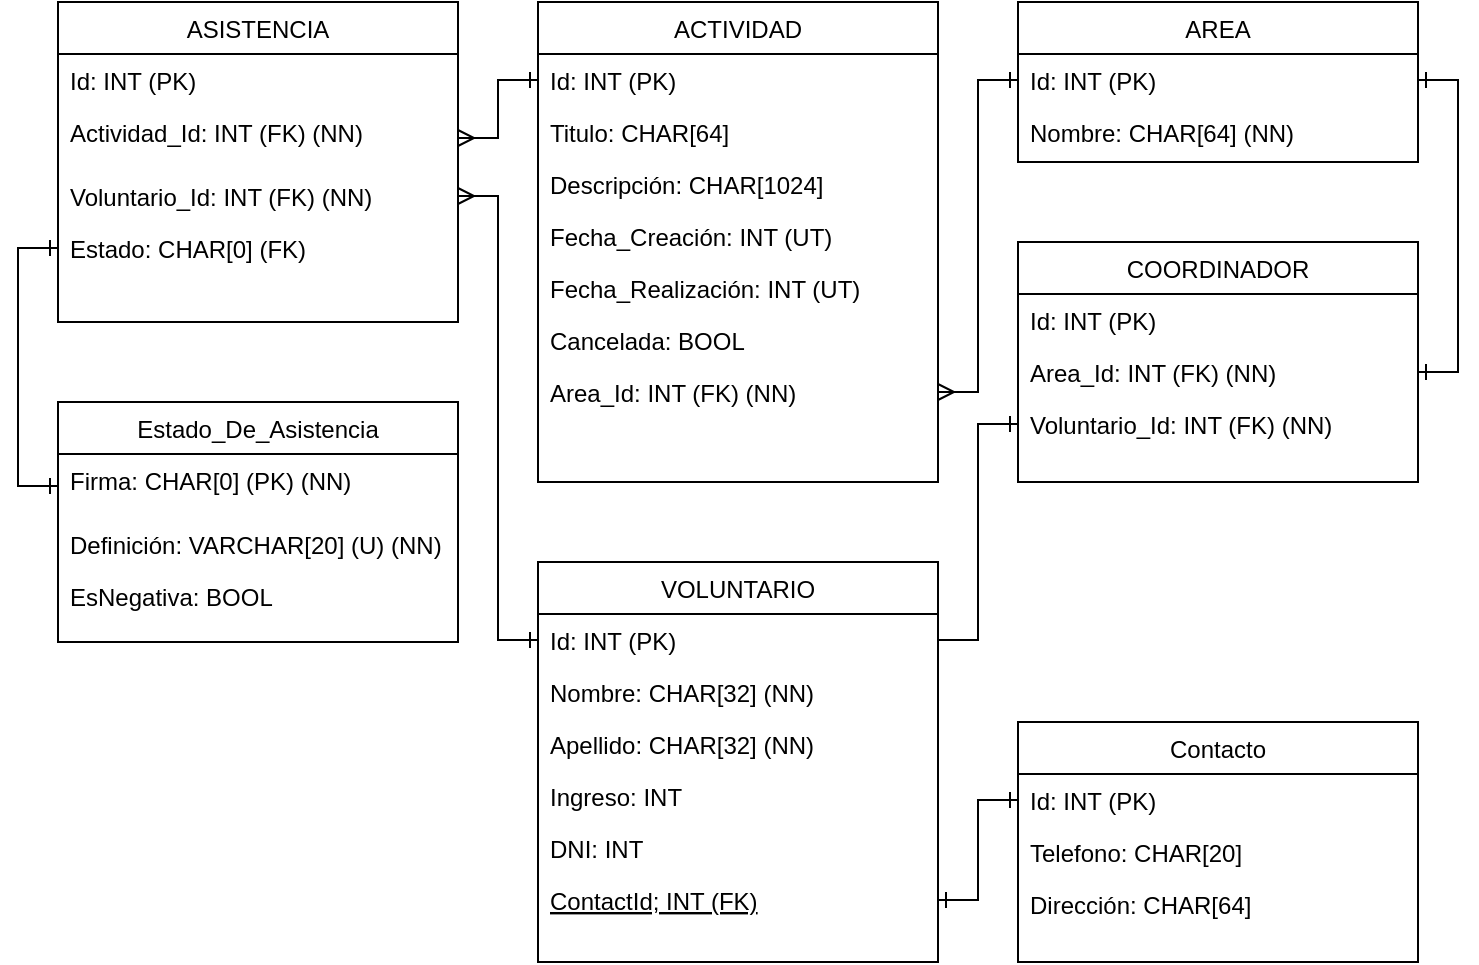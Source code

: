<mxfile version="15.5.4" type="embed"><diagram id="C5RBs43oDa-KdzZeNtuy" name="Page-1"><mxGraphModel dx="428" dy="398" grid="1" gridSize="10" guides="1" tooltips="1" connect="1" arrows="1" fold="1" page="1" pageScale="1" pageWidth="827" pageHeight="1169" math="0" shadow="0"><root><mxCell id="WIyWlLk6GJQsqaUBKTNV-0"/><mxCell id="WIyWlLk6GJQsqaUBKTNV-1" parent="WIyWlLk6GJQsqaUBKTNV-0"/><mxCell id="5qdxgF6JPy1rw5F6BehJ-1" value="VOLUNTARIO" style="swimlane;fontStyle=0;align=center;verticalAlign=top;childLayout=stackLayout;horizontal=1;startSize=26;horizontalStack=0;resizeParent=1;resizeLast=0;collapsible=1;marginBottom=0;rounded=0;shadow=0;strokeWidth=1;" parent="WIyWlLk6GJQsqaUBKTNV-1" vertex="1"><mxGeometry x="280" y="320" width="200" height="200" as="geometry"><mxRectangle x="130" y="380" width="160" height="26" as="alternateBounds"/></mxGeometry></mxCell><mxCell id="5qdxgF6JPy1rw5F6BehJ-2" value="Id: INT (PK)" style="text;align=left;verticalAlign=top;spacingLeft=4;spacingRight=4;overflow=hidden;rotatable=0;points=[[0,0.5],[1,0.5]];portConstraint=eastwest;" parent="5qdxgF6JPy1rw5F6BehJ-1" vertex="1"><mxGeometry y="26" width="200" height="26" as="geometry"/></mxCell><mxCell id="5qdxgF6JPy1rw5F6BehJ-3" value="Nombre: CHAR[32] (NN)" style="text;align=left;verticalAlign=top;spacingLeft=4;spacingRight=4;overflow=hidden;rotatable=0;points=[[0,0.5],[1,0.5]];portConstraint=eastwest;rounded=0;shadow=0;html=0;" parent="5qdxgF6JPy1rw5F6BehJ-1" vertex="1"><mxGeometry y="52" width="200" height="26" as="geometry"/></mxCell><mxCell id="5qdxgF6JPy1rw5F6BehJ-8" value="Apellido: CHAR[32] (NN)" style="text;align=left;verticalAlign=top;spacingLeft=4;spacingRight=4;overflow=hidden;rotatable=0;points=[[0,0.5],[1,0.5]];portConstraint=eastwest;rounded=0;shadow=0;html=0;" parent="5qdxgF6JPy1rw5F6BehJ-1" vertex="1"><mxGeometry y="78" width="200" height="26" as="geometry"/></mxCell><mxCell id="5qdxgF6JPy1rw5F6BehJ-9" value="Ingreso: INT&#10;" style="text;align=left;verticalAlign=top;spacingLeft=4;spacingRight=4;overflow=hidden;rotatable=0;points=[[0,0.5],[1,0.5]];portConstraint=eastwest;rounded=0;shadow=0;html=0;" parent="5qdxgF6JPy1rw5F6BehJ-1" vertex="1"><mxGeometry y="104" width="200" height="26" as="geometry"/></mxCell><mxCell id="5qdxgF6JPy1rw5F6BehJ-10" value="DNI: INT&#10;" style="text;align=left;verticalAlign=top;spacingLeft=4;spacingRight=4;overflow=hidden;rotatable=0;points=[[0,0.5],[1,0.5]];portConstraint=eastwest;rounded=0;shadow=0;html=0;" parent="5qdxgF6JPy1rw5F6BehJ-1" vertex="1"><mxGeometry y="130" width="200" height="26" as="geometry"/></mxCell><mxCell id="5qdxgF6JPy1rw5F6BehJ-5" value="ContactId; INT (FK)" style="text;align=left;verticalAlign=top;spacingLeft=4;spacingRight=4;overflow=hidden;rotatable=0;points=[[0,0.5],[1,0.5]];portConstraint=eastwest;fontStyle=4" parent="5qdxgF6JPy1rw5F6BehJ-1" vertex="1"><mxGeometry y="156" width="200" height="26" as="geometry"/></mxCell><mxCell id="5qdxgF6JPy1rw5F6BehJ-11" value="Contacto" style="swimlane;fontStyle=0;align=center;verticalAlign=top;childLayout=stackLayout;horizontal=1;startSize=26;horizontalStack=0;resizeParent=1;resizeLast=0;collapsible=1;marginBottom=0;rounded=0;shadow=0;strokeWidth=1;" parent="WIyWlLk6GJQsqaUBKTNV-1" vertex="1"><mxGeometry x="520" y="400" width="200" height="120" as="geometry"><mxRectangle x="130" y="380" width="160" height="26" as="alternateBounds"/></mxGeometry></mxCell><mxCell id="5qdxgF6JPy1rw5F6BehJ-12" value="Id: INT (PK)" style="text;align=left;verticalAlign=top;spacingLeft=4;spacingRight=4;overflow=hidden;rotatable=0;points=[[0,0.5],[1,0.5]];portConstraint=eastwest;" parent="5qdxgF6JPy1rw5F6BehJ-11" vertex="1"><mxGeometry y="26" width="200" height="26" as="geometry"/></mxCell><mxCell id="5qdxgF6JPy1rw5F6BehJ-13" value="Telefono: CHAR[20]&#10; " style="text;align=left;verticalAlign=top;spacingLeft=4;spacingRight=4;overflow=hidden;rotatable=0;points=[[0,0.5],[1,0.5]];portConstraint=eastwest;rounded=0;shadow=0;html=0;" parent="5qdxgF6JPy1rw5F6BehJ-11" vertex="1"><mxGeometry y="52" width="200" height="26" as="geometry"/></mxCell><mxCell id="5qdxgF6JPy1rw5F6BehJ-14" value="Dirección: CHAR[64]" style="text;align=left;verticalAlign=top;spacingLeft=4;spacingRight=4;overflow=hidden;rotatable=0;points=[[0,0.5],[1,0.5]];portConstraint=eastwest;rounded=0;shadow=0;html=0;" parent="5qdxgF6JPy1rw5F6BehJ-11" vertex="1"><mxGeometry y="78" width="200" height="26" as="geometry"/></mxCell><mxCell id="5qdxgF6JPy1rw5F6BehJ-20" style="edgeStyle=orthogonalEdgeStyle;rounded=0;orthogonalLoop=1;jettySize=auto;html=1;entryX=0;entryY=0.5;entryDx=0;entryDy=0;endArrow=ERone;endFill=0;startArrow=ERone;startFill=0;" parent="WIyWlLk6GJQsqaUBKTNV-1" source="5qdxgF6JPy1rw5F6BehJ-5" target="5qdxgF6JPy1rw5F6BehJ-12" edge="1"><mxGeometry relative="1" as="geometry"/></mxCell><mxCell id="5qdxgF6JPy1rw5F6BehJ-28" value="ACTIVIDAD" style="swimlane;fontStyle=0;align=center;verticalAlign=top;childLayout=stackLayout;horizontal=1;startSize=26;horizontalStack=0;resizeParent=1;resizeLast=0;collapsible=1;marginBottom=0;rounded=0;shadow=0;strokeWidth=1;" parent="WIyWlLk6GJQsqaUBKTNV-1" vertex="1"><mxGeometry x="280" y="40" width="200" height="240" as="geometry"><mxRectangle x="130" y="380" width="160" height="26" as="alternateBounds"/></mxGeometry></mxCell><mxCell id="5qdxgF6JPy1rw5F6BehJ-29" value="Id: INT (PK)" style="text;align=left;verticalAlign=top;spacingLeft=4;spacingRight=4;overflow=hidden;rotatable=0;points=[[0,0.5],[1,0.5]];portConstraint=eastwest;" parent="5qdxgF6JPy1rw5F6BehJ-28" vertex="1"><mxGeometry y="26" width="200" height="26" as="geometry"/></mxCell><mxCell id="5qdxgF6JPy1rw5F6BehJ-70" value="Titulo: CHAR[64]" style="text;align=left;verticalAlign=top;spacingLeft=4;spacingRight=4;overflow=hidden;rotatable=0;points=[[0,0.5],[1,0.5]];portConstraint=eastwest;" parent="5qdxgF6JPy1rw5F6BehJ-28" vertex="1"><mxGeometry y="52" width="200" height="26" as="geometry"/></mxCell><mxCell id="5qdxgF6JPy1rw5F6BehJ-71" value="Descripción: CHAR[1024]" style="text;align=left;verticalAlign=top;spacingLeft=4;spacingRight=4;overflow=hidden;rotatable=0;points=[[0,0.5],[1,0.5]];portConstraint=eastwest;" parent="5qdxgF6JPy1rw5F6BehJ-28" vertex="1"><mxGeometry y="78" width="200" height="26" as="geometry"/></mxCell><mxCell id="5qdxgF6JPy1rw5F6BehJ-69" value="Fecha_Creación: INT (UT)" style="text;align=left;verticalAlign=top;spacingLeft=4;spacingRight=4;overflow=hidden;rotatable=0;points=[[0,0.5],[1,0.5]];portConstraint=eastwest;" parent="5qdxgF6JPy1rw5F6BehJ-28" vertex="1"><mxGeometry y="104" width="200" height="26" as="geometry"/></mxCell><mxCell id="5qdxgF6JPy1rw5F6BehJ-68" value="Fecha_Realización: INT (UT)" style="text;align=left;verticalAlign=top;spacingLeft=4;spacingRight=4;overflow=hidden;rotatable=0;points=[[0,0.5],[1,0.5]];portConstraint=eastwest;" parent="5qdxgF6JPy1rw5F6BehJ-28" vertex="1"><mxGeometry y="130" width="200" height="26" as="geometry"/></mxCell><mxCell id="5qdxgF6JPy1rw5F6BehJ-64" value="Cancelada: BOOL " style="text;align=left;verticalAlign=top;spacingLeft=4;spacingRight=4;overflow=hidden;rotatable=0;points=[[0,0.5],[1,0.5]];portConstraint=eastwest;" parent="5qdxgF6JPy1rw5F6BehJ-28" vertex="1"><mxGeometry y="156" width="200" height="26" as="geometry"/></mxCell><mxCell id="5qdxgF6JPy1rw5F6BehJ-78" value="Area_Id: INT (FK) (NN) " style="text;align=left;verticalAlign=top;spacingLeft=4;spacingRight=4;overflow=hidden;rotatable=0;points=[[0,0.5],[1,0.5]];portConstraint=eastwest;" parent="5qdxgF6JPy1rw5F6BehJ-28" vertex="1"><mxGeometry y="182" width="200" height="26" as="geometry"/></mxCell><mxCell id="5qdxgF6JPy1rw5F6BehJ-45" value="ASISTENCIA" style="swimlane;fontStyle=0;align=center;verticalAlign=top;childLayout=stackLayout;horizontal=1;startSize=26;horizontalStack=0;resizeParent=1;resizeLast=0;collapsible=1;marginBottom=0;rounded=0;shadow=0;strokeWidth=1;" parent="WIyWlLk6GJQsqaUBKTNV-1" vertex="1"><mxGeometry x="40" y="40" width="200" height="160" as="geometry"><mxRectangle x="130" y="380" width="160" height="26" as="alternateBounds"/></mxGeometry></mxCell><mxCell id="5qdxgF6JPy1rw5F6BehJ-46" value="Id: INT (PK)" style="text;align=left;verticalAlign=top;spacingLeft=4;spacingRight=4;overflow=hidden;rotatable=0;points=[[0,0.5],[1,0.5]];portConstraint=eastwest;" parent="5qdxgF6JPy1rw5F6BehJ-45" vertex="1"><mxGeometry y="26" width="200" height="26" as="geometry"/></mxCell><mxCell id="5qdxgF6JPy1rw5F6BehJ-48" value="Actividad_Id: INT (FK) (NN)" style="text;align=left;verticalAlign=top;spacingLeft=4;spacingRight=4;overflow=hidden;rotatable=0;points=[[0,0.5],[1,0.5]];portConstraint=eastwest;" parent="5qdxgF6JPy1rw5F6BehJ-45" vertex="1"><mxGeometry y="52" width="200" height="32" as="geometry"/></mxCell><mxCell id="5qdxgF6JPy1rw5F6BehJ-47" value="Voluntario_Id: INT (FK) (NN)" style="text;align=left;verticalAlign=top;spacingLeft=4;spacingRight=4;overflow=hidden;rotatable=0;points=[[0,0.5],[1,0.5]];portConstraint=eastwest;" parent="5qdxgF6JPy1rw5F6BehJ-45" vertex="1"><mxGeometry y="84" width="200" height="26" as="geometry"/></mxCell><mxCell id="5qdxgF6JPy1rw5F6BehJ-49" value="Estado: CHAR[0] (FK)" style="text;align=left;verticalAlign=top;spacingLeft=4;spacingRight=4;overflow=hidden;rotatable=0;points=[[0,0.5],[1,0.5]];portConstraint=eastwest;" parent="5qdxgF6JPy1rw5F6BehJ-45" vertex="1"><mxGeometry y="110" width="200" height="26" as="geometry"/></mxCell><mxCell id="5qdxgF6JPy1rw5F6BehJ-50" style="edgeStyle=orthogonalEdgeStyle;rounded=0;orthogonalLoop=1;jettySize=auto;html=1;entryX=0;entryY=0.5;entryDx=0;entryDy=0;startArrow=ERmany;startFill=0;endArrow=ERone;endFill=0;" parent="WIyWlLk6GJQsqaUBKTNV-1" source="5qdxgF6JPy1rw5F6BehJ-48" target="5qdxgF6JPy1rw5F6BehJ-29" edge="1"><mxGeometry relative="1" as="geometry"/></mxCell><mxCell id="5qdxgF6JPy1rw5F6BehJ-51" style="edgeStyle=orthogonalEdgeStyle;rounded=0;orthogonalLoop=1;jettySize=auto;html=1;entryX=0;entryY=0.5;entryDx=0;entryDy=0;startArrow=ERmany;startFill=0;endArrow=ERone;endFill=0;" parent="WIyWlLk6GJQsqaUBKTNV-1" source="5qdxgF6JPy1rw5F6BehJ-47" target="5qdxgF6JPy1rw5F6BehJ-2" edge="1"><mxGeometry relative="1" as="geometry"/></mxCell><mxCell id="5qdxgF6JPy1rw5F6BehJ-52" value="COORDINADOR" style="swimlane;fontStyle=0;align=center;verticalAlign=top;childLayout=stackLayout;horizontal=1;startSize=26;horizontalStack=0;resizeParent=1;resizeLast=0;collapsible=1;marginBottom=0;rounded=0;shadow=0;strokeWidth=1;" parent="WIyWlLk6GJQsqaUBKTNV-1" vertex="1"><mxGeometry x="520" y="160" width="200" height="120" as="geometry"><mxRectangle x="130" y="380" width="160" height="26" as="alternateBounds"/></mxGeometry></mxCell><mxCell id="5qdxgF6JPy1rw5F6BehJ-53" value="Id: INT (PK)" style="text;align=left;verticalAlign=top;spacingLeft=4;spacingRight=4;overflow=hidden;rotatable=0;points=[[0,0.5],[1,0.5]];portConstraint=eastwest;" parent="5qdxgF6JPy1rw5F6BehJ-52" vertex="1"><mxGeometry y="26" width="200" height="26" as="geometry"/></mxCell><mxCell id="5qdxgF6JPy1rw5F6BehJ-54" value="Area_Id: INT (FK) (NN)" style="text;align=left;verticalAlign=top;spacingLeft=4;spacingRight=4;overflow=hidden;rotatable=0;points=[[0,0.5],[1,0.5]];portConstraint=eastwest;" parent="5qdxgF6JPy1rw5F6BehJ-52" vertex="1"><mxGeometry y="52" width="200" height="26" as="geometry"/></mxCell><mxCell id="5qdxgF6JPy1rw5F6BehJ-55" value="Voluntario_Id: INT (FK) (NN)" style="text;align=left;verticalAlign=top;spacingLeft=4;spacingRight=4;overflow=hidden;rotatable=0;points=[[0,0.5],[1,0.5]];portConstraint=eastwest;" parent="5qdxgF6JPy1rw5F6BehJ-52" vertex="1"><mxGeometry y="78" width="200" height="26" as="geometry"/></mxCell><mxCell id="5qdxgF6JPy1rw5F6BehJ-56" style="edgeStyle=orthogonalEdgeStyle;rounded=0;orthogonalLoop=1;jettySize=auto;html=1;startArrow=ERone;startFill=0;endArrow=none;endFill=0;" parent="WIyWlLk6GJQsqaUBKTNV-1" source="5qdxgF6JPy1rw5F6BehJ-55" target="5qdxgF6JPy1rw5F6BehJ-2" edge="1"><mxGeometry relative="1" as="geometry"/></mxCell><mxCell id="5qdxgF6JPy1rw5F6BehJ-73" value="AREA" style="swimlane;fontStyle=0;align=center;verticalAlign=top;childLayout=stackLayout;horizontal=1;startSize=26;horizontalStack=0;resizeParent=1;resizeLast=0;collapsible=1;marginBottom=0;rounded=0;shadow=0;strokeWidth=1;" parent="WIyWlLk6GJQsqaUBKTNV-1" vertex="1"><mxGeometry x="520" y="40" width="200" height="80" as="geometry"><mxRectangle x="130" y="380" width="160" height="26" as="alternateBounds"/></mxGeometry></mxCell><mxCell id="5qdxgF6JPy1rw5F6BehJ-74" value="Id: INT (PK)" style="text;align=left;verticalAlign=top;spacingLeft=4;spacingRight=4;overflow=hidden;rotatable=0;points=[[0,0.5],[1,0.5]];portConstraint=eastwest;" parent="5qdxgF6JPy1rw5F6BehJ-73" vertex="1"><mxGeometry y="26" width="200" height="26" as="geometry"/></mxCell><mxCell id="5qdxgF6JPy1rw5F6BehJ-75" value="Nombre: CHAR[64] (NN)" style="text;align=left;verticalAlign=top;spacingLeft=4;spacingRight=4;overflow=hidden;rotatable=0;points=[[0,0.5],[1,0.5]];portConstraint=eastwest;" parent="5qdxgF6JPy1rw5F6BehJ-73" vertex="1"><mxGeometry y="52" width="200" height="26" as="geometry"/></mxCell><mxCell id="5qdxgF6JPy1rw5F6BehJ-77" style="edgeStyle=orthogonalEdgeStyle;rounded=0;orthogonalLoop=1;jettySize=auto;html=1;entryX=1;entryY=0.5;entryDx=0;entryDy=0;startArrow=ERone;startFill=0;endArrow=ERone;endFill=0;exitX=1;exitY=0.5;exitDx=0;exitDy=0;" parent="WIyWlLk6GJQsqaUBKTNV-1" source="5qdxgF6JPy1rw5F6BehJ-54" target="5qdxgF6JPy1rw5F6BehJ-74" edge="1"><mxGeometry relative="1" as="geometry"/></mxCell><mxCell id="5qdxgF6JPy1rw5F6BehJ-79" style="edgeStyle=orthogonalEdgeStyle;rounded=0;orthogonalLoop=1;jettySize=auto;html=1;entryX=0;entryY=0.5;entryDx=0;entryDy=0;startArrow=ERmany;startFill=0;endArrow=ERone;endFill=0;" parent="WIyWlLk6GJQsqaUBKTNV-1" source="5qdxgF6JPy1rw5F6BehJ-78" target="5qdxgF6JPy1rw5F6BehJ-74" edge="1"><mxGeometry relative="1" as="geometry"/></mxCell><mxCell id="5qdxgF6JPy1rw5F6BehJ-82" value="Estado_De_Asistencia" style="swimlane;fontStyle=0;align=center;verticalAlign=top;childLayout=stackLayout;horizontal=1;startSize=26;horizontalStack=0;resizeParent=1;resizeLast=0;collapsible=1;marginBottom=0;rounded=0;shadow=0;strokeWidth=1;" parent="WIyWlLk6GJQsqaUBKTNV-1" vertex="1"><mxGeometry x="40" y="240" width="200" height="120" as="geometry"><mxRectangle x="130" y="380" width="160" height="26" as="alternateBounds"/></mxGeometry></mxCell><mxCell id="5qdxgF6JPy1rw5F6BehJ-84" value="Firma: CHAR[0] (PK) (NN)" style="text;align=left;verticalAlign=top;spacingLeft=4;spacingRight=4;overflow=hidden;rotatable=0;points=[[0,0.5],[1,0.5]];portConstraint=eastwest;" parent="5qdxgF6JPy1rw5F6BehJ-82" vertex="1"><mxGeometry y="26" width="200" height="32" as="geometry"/></mxCell><mxCell id="5qdxgF6JPy1rw5F6BehJ-85" value="Definición: VARCHAR[20] (U) (NN)" style="text;align=left;verticalAlign=top;spacingLeft=4;spacingRight=4;overflow=hidden;rotatable=0;points=[[0,0.5],[1,0.5]];portConstraint=eastwest;" parent="5qdxgF6JPy1rw5F6BehJ-82" vertex="1"><mxGeometry y="58" width="200" height="26" as="geometry"/></mxCell><mxCell id="5qdxgF6JPy1rw5F6BehJ-87" value="EsNegativa: BOOL" style="text;align=left;verticalAlign=top;spacingLeft=4;spacingRight=4;overflow=hidden;rotatable=0;points=[[0,0.5],[1,0.5]];portConstraint=eastwest;" parent="5qdxgF6JPy1rw5F6BehJ-82" vertex="1"><mxGeometry y="84" width="200" height="26" as="geometry"/></mxCell><mxCell id="0" style="edgeStyle=orthogonalEdgeStyle;rounded=0;orthogonalLoop=1;jettySize=auto;html=1;entryX=0;entryY=0.5;entryDx=0;entryDy=0;startArrow=ERone;startFill=0;endArrow=ERone;endFill=0;exitX=0;exitY=0.5;exitDx=0;exitDy=0;" edge="1" parent="WIyWlLk6GJQsqaUBKTNV-1" source="5qdxgF6JPy1rw5F6BehJ-84" target="5qdxgF6JPy1rw5F6BehJ-49"><mxGeometry relative="1" as="geometry"><mxPoint x="20.0" y="320" as="sourcePoint"/><mxPoint x="20.0" y="174.0" as="targetPoint"/></mxGeometry></mxCell></root></mxGraphModel></diagram></mxfile>